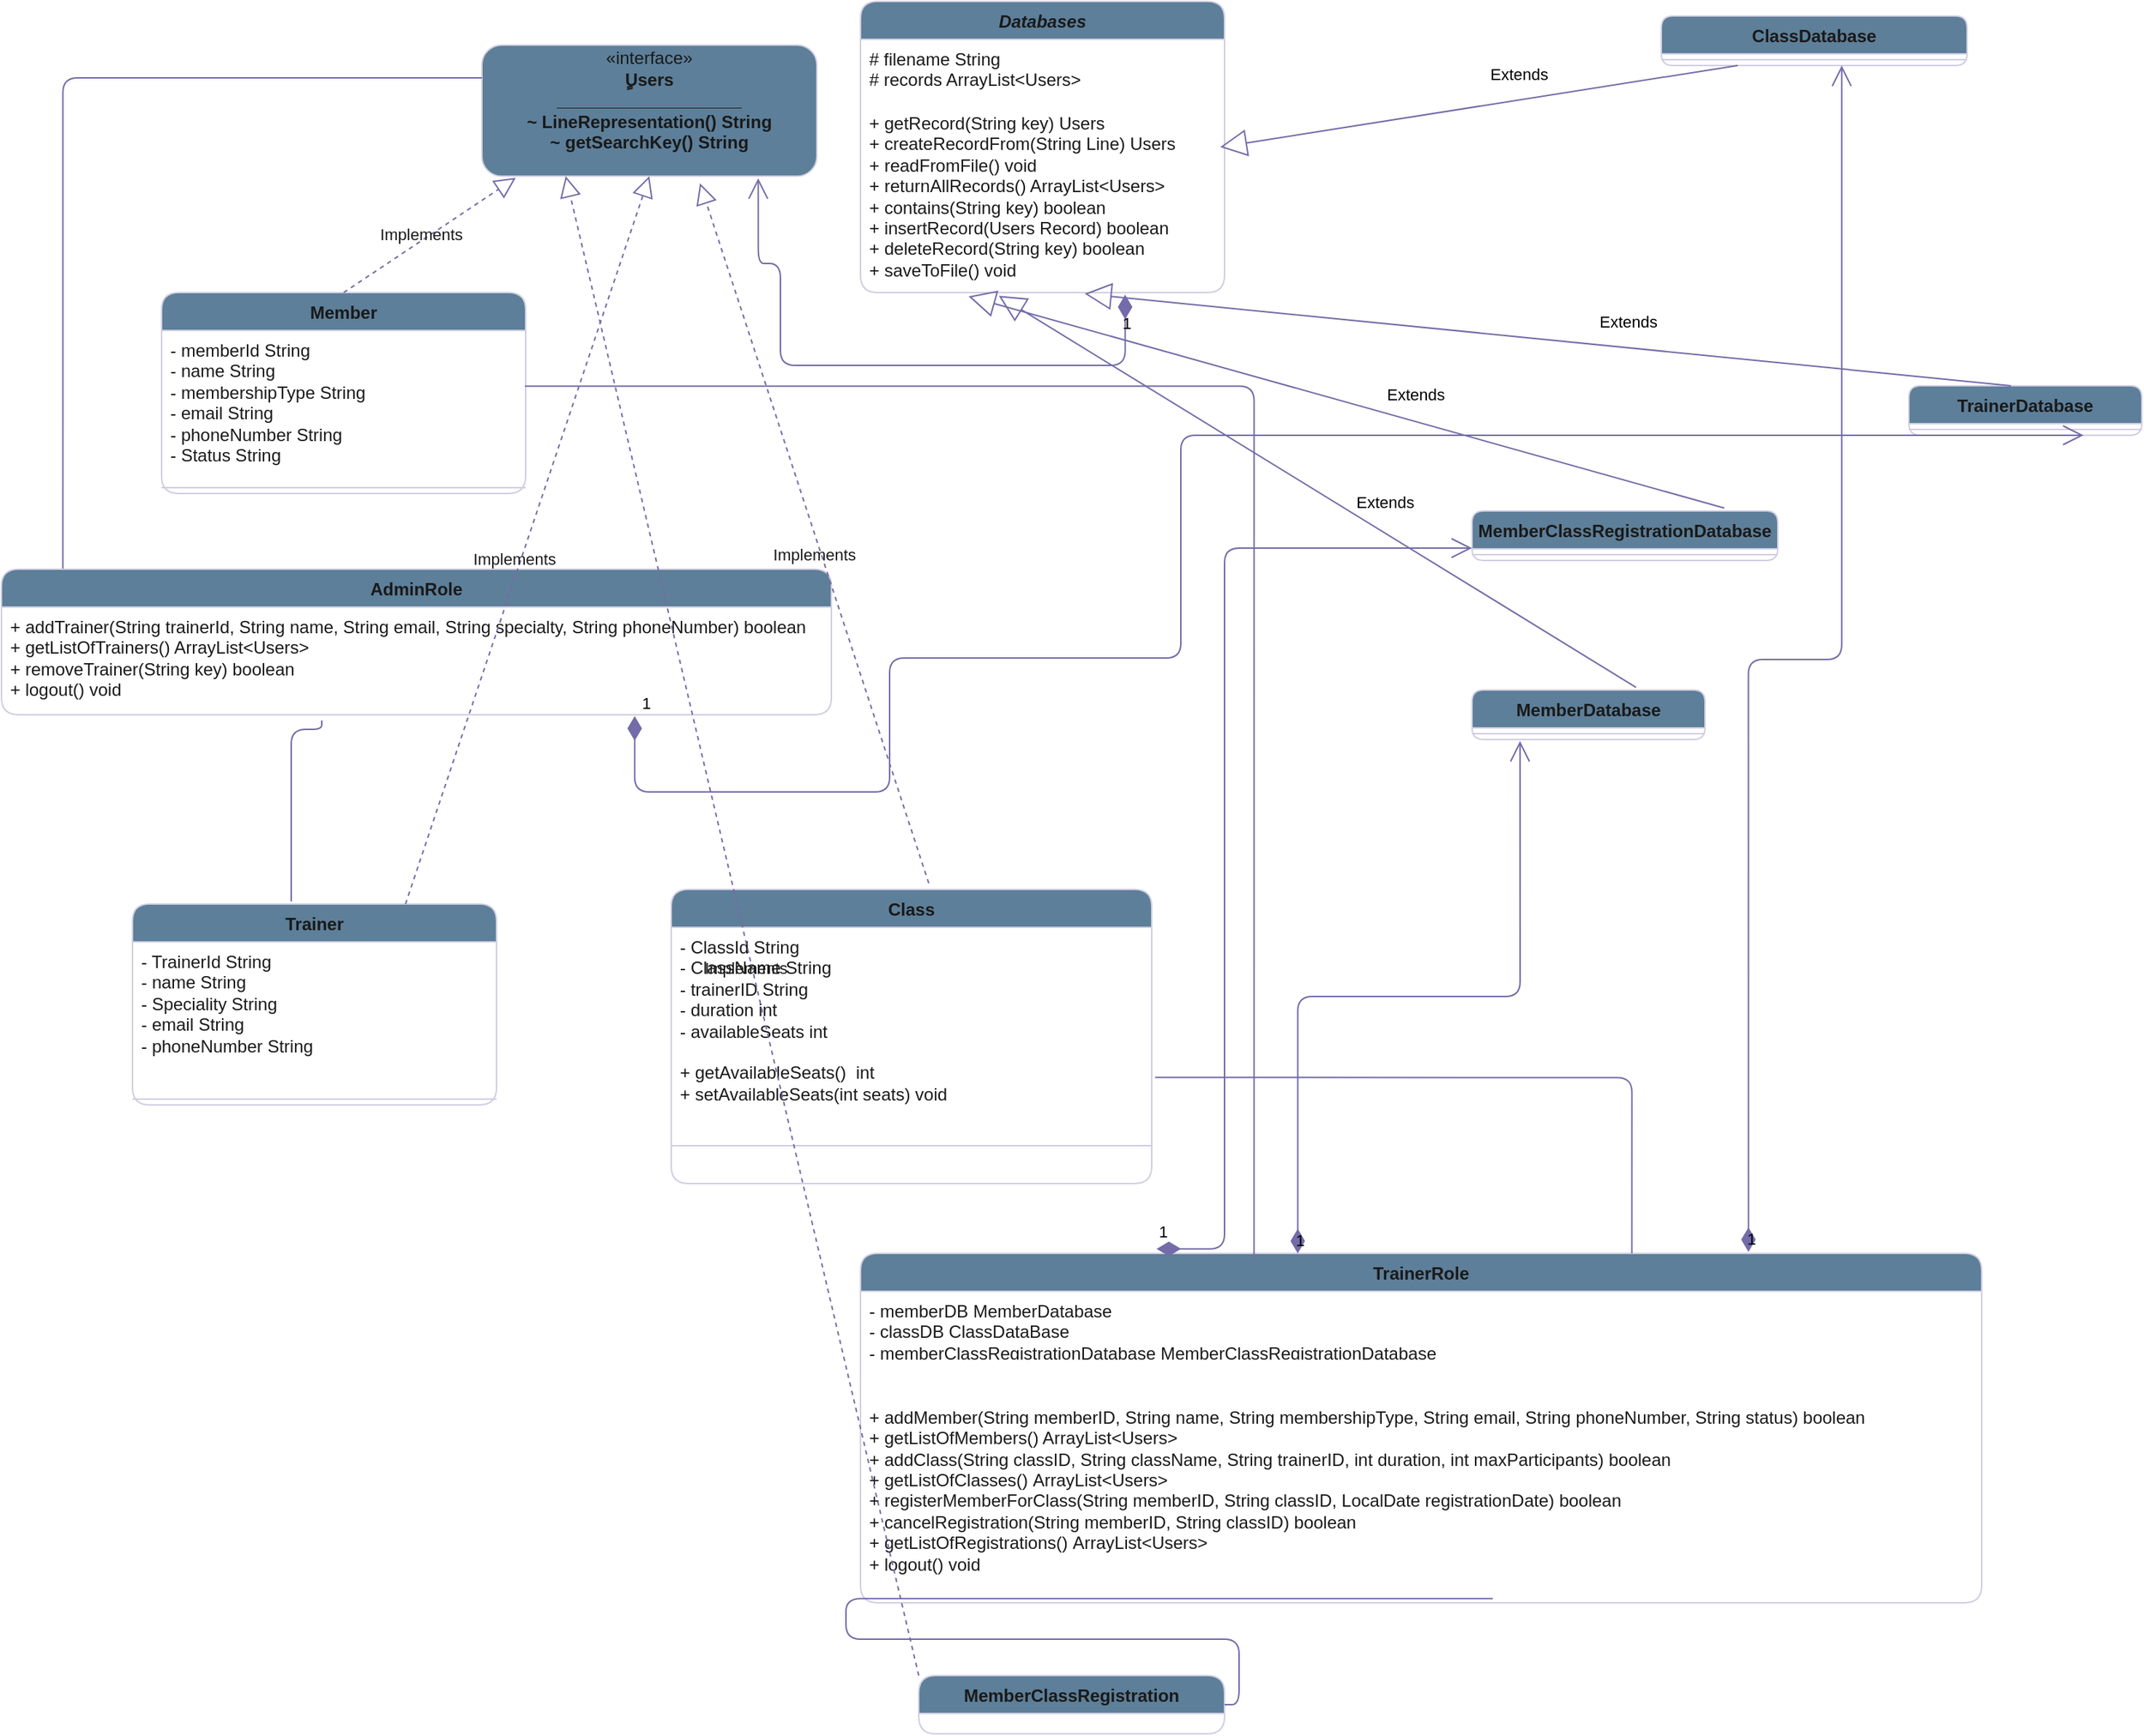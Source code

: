 <mxfile version="24.8.3">
  <diagram name="Page-1" id="GBvZovzZ761G-Sn3_NBX">
    <mxGraphModel dx="1615" dy="866" grid="1" gridSize="10" guides="1" tooltips="1" connect="1" arrows="1" fold="1" page="1" pageScale="1" pageWidth="690" pageHeight="980" math="0" shadow="0">
      <root>
        <mxCell id="0" />
        <mxCell id="1" parent="0" />
        <mxCell id="wkQZCTjSflvW311MaaPl-1" value="Member" style="swimlane;fontStyle=1;align=center;verticalAlign=top;childLayout=stackLayout;horizontal=1;startSize=26;horizontalStack=0;resizeParent=1;resizeParentMax=0;resizeLast=0;collapsible=1;marginBottom=0;whiteSpace=wrap;html=1;labelBackgroundColor=none;fillColor=#5D7F99;strokeColor=#D0CEE2;fontColor=#1A1A1A;rounded=1;" vertex="1" parent="1">
          <mxGeometry x="110" y="200" width="250" height="138" as="geometry" />
        </mxCell>
        <mxCell id="wkQZCTjSflvW311MaaPl-2" value="- memberId String&lt;div&gt;- name String&lt;div&gt;- membershipType String&lt;div&gt;- email String&lt;/div&gt;&lt;div&gt;- phoneNumber String&lt;div&gt;- Status String&lt;div&gt;&lt;br&gt;&lt;/div&gt;&lt;/div&gt;&lt;div&gt;&lt;br&gt;&lt;/div&gt;&lt;/div&gt;&lt;/div&gt;&lt;/div&gt;" style="text;strokeColor=none;fillColor=none;align=left;verticalAlign=top;spacingLeft=4;spacingRight=4;overflow=hidden;rotatable=0;points=[[0,0.5],[1,0.5]];portConstraint=eastwest;whiteSpace=wrap;html=1;labelBackgroundColor=none;fontColor=#1A1A1A;rounded=1;" vertex="1" parent="wkQZCTjSflvW311MaaPl-1">
          <mxGeometry y="26" width="250" height="104" as="geometry" />
        </mxCell>
        <mxCell id="wkQZCTjSflvW311MaaPl-3" value="" style="line;strokeWidth=1;fillColor=none;align=left;verticalAlign=middle;spacingTop=-1;spacingLeft=3;spacingRight=3;rotatable=0;labelPosition=right;points=[];portConstraint=eastwest;strokeColor=#D0CEE2;labelBackgroundColor=none;fontColor=#1A1A1A;rounded=1;" vertex="1" parent="wkQZCTjSflvW311MaaPl-1">
          <mxGeometry y="130" width="250" height="8" as="geometry" />
        </mxCell>
        <mxCell id="wkQZCTjSflvW311MaaPl-5" value="«interface»&lt;br&gt;&lt;b&gt;ٍUsers&lt;/b&gt;&lt;div&gt;&lt;b&gt;___________________&lt;/b&gt;&lt;/div&gt;&lt;div&gt;&lt;b&gt;~ LineRepresentation() String&lt;/b&gt;&lt;/div&gt;&lt;div&gt;&lt;b&gt;~ getSearchKey() String&lt;/b&gt;&lt;/div&gt;&lt;div&gt;&lt;br&gt;&lt;/div&gt;" style="html=1;whiteSpace=wrap;labelBackgroundColor=none;fillColor=#5D7F99;strokeColor=#D0CEE2;fontColor=#1A1A1A;rounded=1;" vertex="1" parent="1">
          <mxGeometry x="330" y="30" width="230" height="90" as="geometry" />
        </mxCell>
        <mxCell id="wkQZCTjSflvW311MaaPl-7" value="" style="endArrow=block;dashed=1;endFill=0;endSize=12;html=1;rounded=1;entryX=0.101;entryY=1.013;entryDx=0;entryDy=0;entryPerimeter=0;exitX=0.5;exitY=0;exitDx=0;exitDy=0;labelBackgroundColor=none;strokeColor=#736CA8;fontColor=default;" edge="1" parent="1" source="wkQZCTjSflvW311MaaPl-1" target="wkQZCTjSflvW311MaaPl-5">
          <mxGeometry width="160" relative="1" as="geometry">
            <mxPoint x="170" y="160" as="sourcePoint" />
            <mxPoint x="330" y="160" as="targetPoint" />
          </mxGeometry>
        </mxCell>
        <mxCell id="wkQZCTjSflvW311MaaPl-8" value="Implements" style="edgeLabel;html=1;align=center;verticalAlign=middle;resizable=0;points=[];labelBackgroundColor=none;fontColor=#1A1A1A;rounded=1;" vertex="1" connectable="0" parent="wkQZCTjSflvW311MaaPl-7">
          <mxGeometry x="-0.055" y="4" relative="1" as="geometry">
            <mxPoint x="-1" as="offset" />
          </mxGeometry>
        </mxCell>
        <mxCell id="wkQZCTjSflvW311MaaPl-13" value="&lt;i&gt;Databases&lt;/i&gt;" style="swimlane;fontStyle=1;align=center;verticalAlign=top;childLayout=stackLayout;horizontal=1;startSize=26;horizontalStack=0;resizeParent=1;resizeParentMax=0;resizeLast=0;collapsible=1;marginBottom=0;whiteSpace=wrap;html=1;labelBackgroundColor=none;fillColor=#5D7F99;strokeColor=#D0CEE2;fontColor=#1A1A1A;rounded=1;" vertex="1" parent="1">
          <mxGeometry x="590" width="250" height="200" as="geometry" />
        </mxCell>
        <mxCell id="wkQZCTjSflvW311MaaPl-14" value="# filename String&lt;div&gt;# records ArrayList&amp;lt;Users&amp;gt;&lt;/div&gt;" style="text;strokeColor=none;fillColor=none;align=left;verticalAlign=top;spacingLeft=4;spacingRight=4;overflow=hidden;rotatable=0;points=[[0,0.5],[1,0.5]];portConstraint=eastwest;whiteSpace=wrap;html=1;labelBackgroundColor=none;fontColor=#1A1A1A;rounded=1;" vertex="1" parent="wkQZCTjSflvW311MaaPl-13">
          <mxGeometry y="26" width="250" height="44" as="geometry" />
        </mxCell>
        <mxCell id="wkQZCTjSflvW311MaaPl-16" value="+ getRecord(String key) Users&lt;div&gt;+ createRecordFrom(String Line) Users&lt;/div&gt;&lt;div&gt;+ readFromFile() void&lt;/div&gt;&lt;div&gt;+ returnAllRecords() ArrayList&amp;lt;Users&amp;gt;&lt;/div&gt;&lt;div&gt;+ contains(String key) boolean&lt;/div&gt;&lt;div&gt;+ insertRecord(Users Record) boolean&lt;/div&gt;&lt;div&gt;+ deleteRecord(String key) boolean&lt;/div&gt;&lt;div&gt;+ saveToFile() void&lt;/div&gt;&lt;div&gt;&lt;br&gt;&lt;/div&gt;" style="text;strokeColor=none;fillColor=none;align=left;verticalAlign=top;spacingLeft=4;spacingRight=4;overflow=hidden;rotatable=0;points=[[0,0.5],[1,0.5]];portConstraint=eastwest;whiteSpace=wrap;html=1;labelBackgroundColor=none;fontColor=#1A1A1A;rounded=1;" vertex="1" parent="wkQZCTjSflvW311MaaPl-13">
          <mxGeometry y="70" width="250" height="130" as="geometry" />
        </mxCell>
        <mxCell id="wkQZCTjSflvW311MaaPl-22" value="1" style="endArrow=open;html=1;endSize=12;startArrow=diamondThin;startSize=14;startFill=1;edgeStyle=orthogonalEdgeStyle;align=left;verticalAlign=bottom;rounded=1;entryX=0.825;entryY=1.016;entryDx=0;entryDy=0;entryPerimeter=0;exitX=0.727;exitY=1.011;exitDx=0;exitDy=0;exitPerimeter=0;labelBackgroundColor=none;strokeColor=#736CA8;fontColor=default;" edge="1" parent="1" source="wkQZCTjSflvW311MaaPl-16" target="wkQZCTjSflvW311MaaPl-5">
          <mxGeometry x="-0.757" y="-20" relative="1" as="geometry">
            <mxPoint x="810" y="250" as="sourcePoint" />
            <mxPoint x="520" y="170" as="targetPoint" />
            <Array as="points">
              <mxPoint x="772" y="250" />
              <mxPoint x="535" y="250" />
              <mxPoint x="535" y="180" />
              <mxPoint x="520" y="180" />
            </Array>
            <mxPoint as="offset" />
          </mxGeometry>
        </mxCell>
        <mxCell id="wkQZCTjSflvW311MaaPl-23" value="MemberClassRegistrationDatabase" style="swimlane;fontStyle=1;align=center;verticalAlign=top;childLayout=stackLayout;horizontal=1;startSize=26;horizontalStack=0;resizeParent=1;resizeParentMax=0;resizeLast=0;collapsible=1;marginBottom=0;whiteSpace=wrap;html=1;labelBackgroundColor=none;fillColor=#5D7F99;strokeColor=#D0CEE2;fontColor=#1A1A1A;rounded=1;" vertex="1" parent="1">
          <mxGeometry x="1010" y="350" width="210" height="34" as="geometry" />
        </mxCell>
        <mxCell id="wkQZCTjSflvW311MaaPl-25" value="" style="line;strokeWidth=1;fillColor=none;align=left;verticalAlign=middle;spacingTop=-1;spacingLeft=3;spacingRight=3;rotatable=0;labelPosition=right;points=[];portConstraint=eastwest;strokeColor=#D0CEE2;labelBackgroundColor=none;fontColor=#1A1A1A;rounded=1;" vertex="1" parent="wkQZCTjSflvW311MaaPl-23">
          <mxGeometry y="26" width="210" height="8" as="geometry" />
        </mxCell>
        <mxCell id="wkQZCTjSflvW311MaaPl-27" value="Extends" style="endArrow=block;endSize=16;endFill=0;html=1;rounded=1;exitX=0.825;exitY=-0.059;exitDx=0;exitDy=0;exitPerimeter=0;entryX=0.297;entryY=1.02;entryDx=0;entryDy=0;entryPerimeter=0;labelBackgroundColor=none;strokeColor=#736CA8;fontColor=default;" edge="1" parent="1" source="wkQZCTjSflvW311MaaPl-23" target="wkQZCTjSflvW311MaaPl-16">
          <mxGeometry x="-0.166" y="-18" width="160" relative="1" as="geometry">
            <mxPoint x="580" y="268.64" as="sourcePoint" />
            <mxPoint x="740" y="268.64" as="targetPoint" />
            <mxPoint as="offset" />
          </mxGeometry>
        </mxCell>
        <mxCell id="wkQZCTjSflvW311MaaPl-28" value="TrainerDatabase" style="swimlane;fontStyle=1;align=center;verticalAlign=top;childLayout=stackLayout;horizontal=1;startSize=26;horizontalStack=0;resizeParent=1;resizeParentMax=0;resizeLast=0;collapsible=1;marginBottom=0;whiteSpace=wrap;html=1;labelBackgroundColor=none;fillColor=#5D7F99;strokeColor=#D0CEE2;fontColor=#1A1A1A;rounded=1;" vertex="1" parent="1">
          <mxGeometry x="1310" y="264" width="160" height="34" as="geometry" />
        </mxCell>
        <mxCell id="wkQZCTjSflvW311MaaPl-29" value="" style="line;strokeWidth=1;fillColor=none;align=left;verticalAlign=middle;spacingTop=-1;spacingLeft=3;spacingRight=3;rotatable=0;labelPosition=right;points=[];portConstraint=eastwest;strokeColor=#D0CEE2;labelBackgroundColor=none;fontColor=#1A1A1A;rounded=1;" vertex="1" parent="wkQZCTjSflvW311MaaPl-28">
          <mxGeometry y="26" width="160" height="8" as="geometry" />
        </mxCell>
        <mxCell id="wkQZCTjSflvW311MaaPl-30" value="Extends" style="endArrow=block;endSize=16;endFill=0;html=1;rounded=1;exitX=0.438;exitY=0;exitDx=0;exitDy=0;exitPerimeter=0;entryX=0.616;entryY=1.006;entryDx=0;entryDy=0;entryPerimeter=0;labelBackgroundColor=none;strokeColor=#736CA8;fontColor=default;" edge="1" parent="1" source="wkQZCTjSflvW311MaaPl-28" target="wkQZCTjSflvW311MaaPl-16">
          <mxGeometry x="-0.166" y="-18" width="160" relative="1" as="geometry">
            <mxPoint x="674" y="316.5" as="sourcePoint" />
            <mxPoint x="756" y="221.5" as="targetPoint" />
            <mxPoint as="offset" />
          </mxGeometry>
        </mxCell>
        <mxCell id="wkQZCTjSflvW311MaaPl-31" value="MemberDatabase" style="swimlane;fontStyle=1;align=center;verticalAlign=top;childLayout=stackLayout;horizontal=1;startSize=26;horizontalStack=0;resizeParent=1;resizeParentMax=0;resizeLast=0;collapsible=1;marginBottom=0;whiteSpace=wrap;html=1;labelBackgroundColor=none;fillColor=#5D7F99;strokeColor=#D0CEE2;fontColor=#1A1A1A;rounded=1;" vertex="1" parent="1">
          <mxGeometry x="1010" y="473" width="160" height="34" as="geometry" />
        </mxCell>
        <mxCell id="wkQZCTjSflvW311MaaPl-32" value="" style="line;strokeWidth=1;fillColor=none;align=left;verticalAlign=middle;spacingTop=-1;spacingLeft=3;spacingRight=3;rotatable=0;labelPosition=right;points=[];portConstraint=eastwest;strokeColor=#D0CEE2;labelBackgroundColor=none;fontColor=#1A1A1A;rounded=1;" vertex="1" parent="wkQZCTjSflvW311MaaPl-31">
          <mxGeometry y="26" width="160" height="8" as="geometry" />
        </mxCell>
        <mxCell id="wkQZCTjSflvW311MaaPl-33" value="Extends" style="endArrow=block;endSize=16;endFill=0;html=1;rounded=1;exitX=0.704;exitY=-0.054;exitDx=0;exitDy=0;exitPerimeter=0;entryX=0.38;entryY=1.017;entryDx=0;entryDy=0;entryPerimeter=0;labelBackgroundColor=none;strokeColor=#736CA8;fontColor=default;" edge="1" parent="1" source="wkQZCTjSflvW311MaaPl-31" target="wkQZCTjSflvW311MaaPl-16">
          <mxGeometry x="-0.166" y="-18" width="160" relative="1" as="geometry">
            <mxPoint x="610" y="380" as="sourcePoint" />
            <mxPoint x="692" y="285" as="targetPoint" />
            <mxPoint as="offset" />
          </mxGeometry>
        </mxCell>
        <mxCell id="wkQZCTjSflvW311MaaPl-34" value="ClassDatabase" style="swimlane;fontStyle=1;align=center;verticalAlign=top;childLayout=stackLayout;horizontal=1;startSize=26;horizontalStack=0;resizeParent=1;resizeParentMax=0;resizeLast=0;collapsible=1;marginBottom=0;whiteSpace=wrap;html=1;labelBackgroundColor=none;fillColor=#5D7F99;strokeColor=#D0CEE2;fontColor=#1A1A1A;rounded=1;" vertex="1" parent="1">
          <mxGeometry x="1140" y="10" width="210" height="34" as="geometry" />
        </mxCell>
        <mxCell id="wkQZCTjSflvW311MaaPl-35" value="" style="line;strokeWidth=1;fillColor=none;align=left;verticalAlign=middle;spacingTop=-1;spacingLeft=3;spacingRight=3;rotatable=0;labelPosition=right;points=[];portConstraint=eastwest;strokeColor=#D0CEE2;labelBackgroundColor=none;fontColor=#1A1A1A;rounded=1;" vertex="1" parent="wkQZCTjSflvW311MaaPl-34">
          <mxGeometry y="26" width="210" height="8" as="geometry" />
        </mxCell>
        <mxCell id="wkQZCTjSflvW311MaaPl-36" value="Extends" style="endArrow=block;endSize=16;endFill=0;html=1;rounded=1;exitX=0.25;exitY=1;exitDx=0;exitDy=0;entryX=0.988;entryY=0.231;entryDx=0;entryDy=0;entryPerimeter=0;labelBackgroundColor=none;strokeColor=#736CA8;fontColor=default;" edge="1" parent="1" source="wkQZCTjSflvW311MaaPl-34" target="wkQZCTjSflvW311MaaPl-16">
          <mxGeometry x="-0.166" y="-18" width="160" relative="1" as="geometry">
            <mxPoint x="469" y="230" as="sourcePoint" />
            <mxPoint x="1000" y="90" as="targetPoint" />
            <mxPoint as="offset" />
          </mxGeometry>
        </mxCell>
        <mxCell id="wkQZCTjSflvW311MaaPl-38" value="AdminRole" style="swimlane;fontStyle=1;align=center;verticalAlign=top;childLayout=stackLayout;horizontal=1;startSize=26;horizontalStack=0;resizeParent=1;resizeParentMax=0;resizeLast=0;collapsible=1;marginBottom=0;whiteSpace=wrap;html=1;labelBackgroundColor=none;fillColor=#5D7F99;strokeColor=#D0CEE2;fontColor=#1A1A1A;rounded=1;" vertex="1" parent="1">
          <mxGeometry y="390" width="570" height="100" as="geometry" />
        </mxCell>
        <mxCell id="wkQZCTjSflvW311MaaPl-40" value="+ addTrainer(String trainerId, String name, String email, String specialty, String phoneNumber) boolean&lt;div&gt;+ getListOfTrainers() ArrayList&amp;lt;Users&amp;gt;&amp;nbsp;&lt;/div&gt;&lt;div&gt;+ removeTrainer(String key) boolean&lt;/div&gt;&lt;div&gt;+ logout() void&lt;/div&gt;&lt;div&gt;&lt;br&gt;&lt;/div&gt;" style="text;strokeColor=none;fillColor=none;align=left;verticalAlign=top;spacingLeft=4;spacingRight=4;overflow=hidden;rotatable=0;points=[[0,0.5],[1,0.5]];portConstraint=eastwest;whiteSpace=wrap;html=1;labelBackgroundColor=none;fontColor=#1A1A1A;rounded=1;" vertex="1" parent="wkQZCTjSflvW311MaaPl-38">
          <mxGeometry y="26" width="570" height="74" as="geometry" />
        </mxCell>
        <mxCell id="wkQZCTjSflvW311MaaPl-41" value="1" style="endArrow=open;html=1;endSize=12;startArrow=diamondThin;startSize=14;startFill=1;edgeStyle=orthogonalEdgeStyle;align=left;verticalAlign=bottom;rounded=1;entryX=0.75;entryY=1;entryDx=0;entryDy=0;exitX=0.763;exitY=1.012;exitDx=0;exitDy=0;exitPerimeter=0;labelBackgroundColor=none;strokeColor=#736CA8;fontColor=default;" edge="1" parent="1" source="wkQZCTjSflvW311MaaPl-40" target="wkQZCTjSflvW311MaaPl-28">
          <mxGeometry x="-1" y="3" relative="1" as="geometry">
            <mxPoint x="330" y="450" as="sourcePoint" />
            <mxPoint x="550" y="350" as="targetPoint" />
            <Array as="points">
              <mxPoint x="435" y="543" />
              <mxPoint x="610" y="543" />
              <mxPoint x="610" y="451" />
              <mxPoint x="810" y="451" />
            </Array>
          </mxGeometry>
        </mxCell>
        <mxCell id="wkQZCTjSflvW311MaaPl-43" value="" style="endArrow=none;html=1;edgeStyle=orthogonalEdgeStyle;rounded=1;entryX=0.074;entryY=-0.004;entryDx=0;entryDy=0;entryPerimeter=0;exitX=0;exitY=0.25;exitDx=0;exitDy=0;labelBackgroundColor=none;strokeColor=#736CA8;fontColor=default;" edge="1" parent="1" source="wkQZCTjSflvW311MaaPl-5" target="wkQZCTjSflvW311MaaPl-38">
          <mxGeometry relative="1" as="geometry">
            <mxPoint x="90" y="10" as="sourcePoint" />
            <mxPoint x="170" y="370" as="targetPoint" />
          </mxGeometry>
        </mxCell>
        <mxCell id="wkQZCTjSflvW311MaaPl-51" value="TrainerRole" style="swimlane;fontStyle=1;align=center;verticalAlign=top;childLayout=stackLayout;horizontal=1;startSize=26;horizontalStack=0;resizeParent=1;resizeParentMax=0;resizeLast=0;collapsible=1;marginBottom=0;whiteSpace=wrap;html=1;labelBackgroundColor=none;fillColor=#5D7F99;strokeColor=#D0CEE2;fontColor=#1A1A1A;rounded=1;" vertex="1" parent="1">
          <mxGeometry x="590" y="860" width="770" height="240" as="geometry" />
        </mxCell>
        <mxCell id="wkQZCTjSflvW311MaaPl-52" value="- memberDB MemberDatabase&lt;div&gt;- classDB ClassDataBase&lt;/div&gt;&lt;div&gt;-&amp;nbsp;memberClassRegistrationDatabase&amp;nbsp;MemberClassRegistrationDatabase&lt;/div&gt;&lt;div&gt;&lt;br&gt;&lt;/div&gt;" style="text;strokeColor=none;fillColor=none;align=left;verticalAlign=top;spacingLeft=4;spacingRight=4;overflow=hidden;rotatable=0;points=[[0,0.5],[1,0.5]];portConstraint=eastwest;whiteSpace=wrap;html=1;labelBackgroundColor=none;fontColor=#1A1A1A;rounded=1;" vertex="1" parent="wkQZCTjSflvW311MaaPl-51">
          <mxGeometry y="26" width="770" height="44" as="geometry" />
        </mxCell>
        <mxCell id="wkQZCTjSflvW311MaaPl-53" value="&lt;div&gt;&lt;br&gt;&lt;/div&gt;&lt;div&gt;&lt;br&gt;&lt;/div&gt;+ addMember(String memberID, String name, String membershipType, String email, String phoneNumber, String status) boolean&amp;nbsp;&lt;div&gt;+ getListOfMembers() ArrayList&amp;lt;Users&amp;gt;&lt;/div&gt;&lt;div&gt;+ addClass(String classID, String className, String trainerID, int duration, int maxParticipants) boolean&lt;/div&gt;&lt;div&gt;+ getListOfClasses()&amp;nbsp;ArrayList&amp;lt;Users&amp;gt;&lt;/div&gt;&lt;div&gt;+ registerMemberForClass(String memberID, String classID, LocalDate registrationDate) boolean&lt;/div&gt;&lt;div&gt;+ cancelRegistration(String memberID, String classID) boolean&lt;span style=&quot;white-space: pre;&quot;&gt;&#x9;&lt;/span&gt;&lt;/div&gt;&lt;div&gt;+ getListOfRegistrations()&amp;nbsp;ArrayList&amp;lt;Users&amp;gt;&lt;/div&gt;&lt;div&gt;+ logout() void&lt;/div&gt;&lt;div&gt;&lt;br&gt;&lt;/div&gt;" style="text;strokeColor=none;fillColor=none;align=left;verticalAlign=top;spacingLeft=4;spacingRight=4;overflow=hidden;rotatable=0;points=[[0,0.5],[1,0.5]];portConstraint=eastwest;whiteSpace=wrap;html=1;labelBackgroundColor=none;fontColor=#1A1A1A;rounded=1;" vertex="1" parent="wkQZCTjSflvW311MaaPl-51">
          <mxGeometry y="70" width="770" height="170" as="geometry" />
        </mxCell>
        <mxCell id="wkQZCTjSflvW311MaaPl-54" value="1" style="endArrow=open;html=1;endSize=12;startArrow=diamondThin;startSize=14;startFill=1;edgeStyle=orthogonalEdgeStyle;align=left;verticalAlign=bottom;rounded=1;exitX=0.264;exitY=-0.013;exitDx=0;exitDy=0;exitPerimeter=0;entryX=0;entryY=0.75;entryDx=0;entryDy=0;labelBackgroundColor=none;strokeColor=#736CA8;fontColor=default;" edge="1" parent="1" source="wkQZCTjSflvW311MaaPl-51" target="wkQZCTjSflvW311MaaPl-23">
          <mxGeometry x="-1" y="3" relative="1" as="geometry">
            <mxPoint x="220" y="540" as="sourcePoint" />
            <mxPoint x="910" y="370" as="targetPoint" />
            <Array as="points">
              <mxPoint x="840" y="857" />
              <mxPoint x="840" y="376" />
            </Array>
          </mxGeometry>
        </mxCell>
        <mxCell id="wkQZCTjSflvW311MaaPl-55" value="1" style="endArrow=open;html=1;endSize=12;startArrow=diamondThin;startSize=14;startFill=1;edgeStyle=orthogonalEdgeStyle;align=left;verticalAlign=bottom;rounded=1;exitX=0.792;exitY=-0.004;exitDx=0;exitDy=0;exitPerimeter=0;entryX=0.59;entryY=1;entryDx=0;entryDy=0;entryPerimeter=0;labelBackgroundColor=none;strokeColor=#736CA8;fontColor=default;" edge="1" parent="1" source="wkQZCTjSflvW311MaaPl-51" target="wkQZCTjSflvW311MaaPl-35">
          <mxGeometry x="-1" y="3" relative="1" as="geometry">
            <mxPoint x="650" y="520" as="sourcePoint" />
            <mxPoint x="440" y="350" as="targetPoint" />
          </mxGeometry>
        </mxCell>
        <mxCell id="wkQZCTjSflvW311MaaPl-56" value="1" style="endArrow=open;html=1;endSize=12;startArrow=diamondThin;startSize=14;startFill=1;edgeStyle=orthogonalEdgeStyle;align=left;verticalAlign=bottom;rounded=1;exitX=0.39;exitY=0;exitDx=0;exitDy=0;exitPerimeter=0;entryX=0.206;entryY=1.125;entryDx=0;entryDy=0;entryPerimeter=0;labelBackgroundColor=none;strokeColor=#736CA8;fontColor=default;" edge="1" parent="1" source="wkQZCTjSflvW311MaaPl-51" target="wkQZCTjSflvW311MaaPl-32">
          <mxGeometry x="-1" y="3" relative="1" as="geometry">
            <mxPoint x="320" y="510" as="sourcePoint" />
            <mxPoint x="720" y="420" as="targetPoint" />
          </mxGeometry>
        </mxCell>
        <mxCell id="wkQZCTjSflvW311MaaPl-57" value="Trainer" style="swimlane;fontStyle=1;align=center;verticalAlign=top;childLayout=stackLayout;horizontal=1;startSize=26;horizontalStack=0;resizeParent=1;resizeParentMax=0;resizeLast=0;collapsible=1;marginBottom=0;whiteSpace=wrap;html=1;labelBackgroundColor=none;fillColor=#5D7F99;strokeColor=#D0CEE2;fontColor=#1A1A1A;rounded=1;" vertex="1" parent="1">
          <mxGeometry x="90" y="620" width="250" height="138" as="geometry" />
        </mxCell>
        <mxCell id="wkQZCTjSflvW311MaaPl-58" value="- TrainerId String&lt;div&gt;- name String&lt;div&gt;- Speciality String&lt;div&gt;- email String&lt;/div&gt;&lt;div&gt;- phoneNumber String&lt;div&gt;&lt;div&gt;&lt;br&gt;&lt;/div&gt;&lt;/div&gt;&lt;div&gt;&lt;br&gt;&lt;/div&gt;&lt;/div&gt;&lt;/div&gt;&lt;/div&gt;" style="text;strokeColor=none;fillColor=none;align=left;verticalAlign=top;spacingLeft=4;spacingRight=4;overflow=hidden;rotatable=0;points=[[0,0.5],[1,0.5]];portConstraint=eastwest;whiteSpace=wrap;html=1;labelBackgroundColor=none;fontColor=#1A1A1A;rounded=1;" vertex="1" parent="wkQZCTjSflvW311MaaPl-57">
          <mxGeometry y="26" width="250" height="104" as="geometry" />
        </mxCell>
        <mxCell id="wkQZCTjSflvW311MaaPl-59" value="" style="line;strokeWidth=1;fillColor=none;align=left;verticalAlign=middle;spacingTop=-1;spacingLeft=3;spacingRight=3;rotatable=0;labelPosition=right;points=[];portConstraint=eastwest;strokeColor=#D0CEE2;labelBackgroundColor=none;fontColor=#1A1A1A;rounded=1;" vertex="1" parent="wkQZCTjSflvW311MaaPl-57">
          <mxGeometry y="130" width="250" height="8" as="geometry" />
        </mxCell>
        <mxCell id="wkQZCTjSflvW311MaaPl-60" value="" style="endArrow=block;dashed=1;endFill=0;endSize=12;html=1;rounded=1;entryX=0.5;entryY=1;entryDx=0;entryDy=0;exitX=0.75;exitY=0;exitDx=0;exitDy=0;labelBackgroundColor=none;strokeColor=#736CA8;fontColor=default;" edge="1" parent="1" source="wkQZCTjSflvW311MaaPl-57" target="wkQZCTjSflvW311MaaPl-5">
          <mxGeometry width="160" relative="1" as="geometry">
            <mxPoint x="260" y="599" as="sourcePoint" />
            <mxPoint x="378" y="520" as="targetPoint" />
          </mxGeometry>
        </mxCell>
        <mxCell id="wkQZCTjSflvW311MaaPl-61" value="Implements" style="edgeLabel;html=1;align=center;verticalAlign=middle;resizable=0;points=[];labelBackgroundColor=none;fontColor=#1A1A1A;rounded=1;" vertex="1" connectable="0" parent="wkQZCTjSflvW311MaaPl-60">
          <mxGeometry x="-0.055" y="4" relative="1" as="geometry">
            <mxPoint x="-1" as="offset" />
          </mxGeometry>
        </mxCell>
        <mxCell id="wkQZCTjSflvW311MaaPl-62" value="MemberClassRegistration" style="swimlane;fontStyle=1;align=center;verticalAlign=top;childLayout=stackLayout;horizontal=1;startSize=26;horizontalStack=0;resizeParent=1;resizeParentMax=0;resizeLast=0;collapsible=1;marginBottom=0;whiteSpace=wrap;html=1;labelBackgroundColor=none;fillColor=#5D7F99;strokeColor=#D0CEE2;fontColor=#1A1A1A;rounded=1;" vertex="1" parent="1">
          <mxGeometry x="630" y="1150" width="210" height="40" as="geometry" />
        </mxCell>
        <mxCell id="wkQZCTjSflvW311MaaPl-65" value="Class" style="swimlane;fontStyle=1;align=center;verticalAlign=top;childLayout=stackLayout;horizontal=1;startSize=26;horizontalStack=0;resizeParent=1;resizeParentMax=0;resizeLast=0;collapsible=1;marginBottom=0;whiteSpace=wrap;html=1;labelBackgroundColor=none;fillColor=#5D7F99;strokeColor=#D0CEE2;fontColor=#1A1A1A;rounded=1;" vertex="1" parent="1">
          <mxGeometry x="460" y="610" width="330" height="202" as="geometry" />
        </mxCell>
        <mxCell id="wkQZCTjSflvW311MaaPl-66" value="- ClassId String&lt;div&gt;- ClassName String&lt;div&gt;- trainerID String&lt;div&gt;- duration int&lt;/div&gt;&lt;div&gt;- availableSeats int&lt;/div&gt;&lt;div&gt;&lt;br&gt;&lt;/div&gt;&lt;div&gt;+ getAvailableSeats()&amp;nbsp; int&lt;/div&gt;&lt;div&gt;+ setAvailableSeats(int seats) void&lt;/div&gt;&lt;div&gt;&lt;br&gt;&lt;/div&gt;&lt;div&gt;&lt;br&gt;&lt;/div&gt;&lt;div&gt;&lt;br&gt;&lt;/div&gt;&lt;div&gt;&lt;br&gt;&lt;div&gt;&lt;div&gt;&lt;br&gt;&lt;/div&gt;&lt;/div&gt;&lt;div&gt;&lt;br&gt;&lt;/div&gt;&lt;/div&gt;&lt;/div&gt;&lt;/div&gt;" style="text;strokeColor=none;fillColor=none;align=left;verticalAlign=top;spacingLeft=4;spacingRight=4;overflow=hidden;rotatable=0;points=[[0,0.5],[1,0.5]];portConstraint=eastwest;whiteSpace=wrap;html=1;labelBackgroundColor=none;fontColor=#1A1A1A;rounded=1;" vertex="1" parent="wkQZCTjSflvW311MaaPl-65">
          <mxGeometry y="26" width="330" height="124" as="geometry" />
        </mxCell>
        <mxCell id="wkQZCTjSflvW311MaaPl-67" value="" style="line;strokeWidth=1;fillColor=none;align=left;verticalAlign=middle;spacingTop=-1;spacingLeft=3;spacingRight=3;rotatable=0;labelPosition=right;points=[];portConstraint=eastwest;strokeColor=#D0CEE2;labelBackgroundColor=none;fontColor=#1A1A1A;rounded=1;" vertex="1" parent="wkQZCTjSflvW311MaaPl-65">
          <mxGeometry y="150" width="330" height="52" as="geometry" />
        </mxCell>
        <mxCell id="wkQZCTjSflvW311MaaPl-68" value="" style="endArrow=block;dashed=1;endFill=0;endSize=12;html=1;rounded=1;entryX=0.651;entryY=1.054;entryDx=0;entryDy=0;exitX=0.536;exitY=-0.021;exitDx=0;exitDy=0;exitPerimeter=0;entryPerimeter=0;labelBackgroundColor=none;strokeColor=#736CA8;fontColor=default;" edge="1" parent="1" source="wkQZCTjSflvW311MaaPl-65" target="wkQZCTjSflvW311MaaPl-5">
          <mxGeometry width="160" relative="1" as="geometry">
            <mxPoint x="541.5" y="670" as="sourcePoint" />
            <mxPoint x="708.5" y="170" as="targetPoint" />
          </mxGeometry>
        </mxCell>
        <mxCell id="wkQZCTjSflvW311MaaPl-69" value="Implements" style="edgeLabel;html=1;align=center;verticalAlign=middle;resizable=0;points=[];labelBackgroundColor=none;fontColor=#1A1A1A;rounded=1;" vertex="1" connectable="0" parent="wkQZCTjSflvW311MaaPl-68">
          <mxGeometry x="-0.055" y="4" relative="1" as="geometry">
            <mxPoint x="-1" as="offset" />
          </mxGeometry>
        </mxCell>
        <mxCell id="wkQZCTjSflvW311MaaPl-70" value="" style="endArrow=block;dashed=1;endFill=0;endSize=12;html=1;rounded=1;entryX=0.25;entryY=1;entryDx=0;entryDy=0;exitX=0;exitY=0;exitDx=0;exitDy=0;labelBackgroundColor=none;strokeColor=#736CA8;fontColor=default;" edge="1" parent="1" source="wkQZCTjSflvW311MaaPl-62" target="wkQZCTjSflvW311MaaPl-5">
          <mxGeometry width="160" relative="1" as="geometry">
            <mxPoint x="477" y="1141" as="sourcePoint" />
            <mxPoint x="320" y="660" as="targetPoint" />
          </mxGeometry>
        </mxCell>
        <mxCell id="wkQZCTjSflvW311MaaPl-71" value="Implements" style="edgeLabel;html=1;align=center;verticalAlign=middle;resizable=0;points=[];labelBackgroundColor=none;fontColor=#1A1A1A;rounded=1;" vertex="1" connectable="0" parent="wkQZCTjSflvW311MaaPl-70">
          <mxGeometry x="-0.055" y="4" relative="1" as="geometry">
            <mxPoint x="-1" as="offset" />
          </mxGeometry>
        </mxCell>
        <mxCell id="wkQZCTjSflvW311MaaPl-75" value="" style="endArrow=none;html=1;edgeStyle=orthogonalEdgeStyle;rounded=1;entryX=0.386;entryY=1.052;entryDx=0;entryDy=0;entryPerimeter=0;exitX=0.436;exitY=-0.013;exitDx=0;exitDy=0;exitPerimeter=0;labelBackgroundColor=none;strokeColor=#736CA8;fontColor=default;" edge="1" parent="1" source="wkQZCTjSflvW311MaaPl-57" target="wkQZCTjSflvW311MaaPl-40">
          <mxGeometry relative="1" as="geometry">
            <mxPoint x="110" y="550" as="sourcePoint" />
            <mxPoint x="270" y="550" as="targetPoint" />
            <Array as="points">
              <mxPoint x="199" y="500" />
              <mxPoint x="220" y="500" />
            </Array>
          </mxGeometry>
        </mxCell>
        <mxCell id="wkQZCTjSflvW311MaaPl-78" value="" style="endArrow=none;html=1;edgeStyle=orthogonalEdgeStyle;rounded=1;exitX=0.998;exitY=0.368;exitDx=0;exitDy=0;exitPerimeter=0;entryX=0.351;entryY=0.02;entryDx=0;entryDy=0;entryPerimeter=0;labelBackgroundColor=none;strokeColor=#736CA8;fontColor=default;" edge="1" parent="1" source="wkQZCTjSflvW311MaaPl-2" target="wkQZCTjSflvW311MaaPl-51">
          <mxGeometry relative="1" as="geometry">
            <mxPoint x="560" y="338" as="sourcePoint" />
            <mxPoint x="720" y="338" as="targetPoint" />
          </mxGeometry>
        </mxCell>
        <mxCell id="wkQZCTjSflvW311MaaPl-81" value="" style="endArrow=none;html=1;edgeStyle=orthogonalEdgeStyle;rounded=1;exitX=1.007;exitY=0.832;exitDx=0;exitDy=0;exitPerimeter=0;entryX=0.688;entryY=0;entryDx=0;entryDy=0;entryPerimeter=0;labelBackgroundColor=none;strokeColor=#736CA8;fontColor=default;" edge="1" parent="1" source="wkQZCTjSflvW311MaaPl-66" target="wkQZCTjSflvW311MaaPl-51">
          <mxGeometry relative="1" as="geometry">
            <mxPoint x="980" y="758" as="sourcePoint" />
            <mxPoint x="1140" y="758" as="targetPoint" />
          </mxGeometry>
        </mxCell>
        <mxCell id="wkQZCTjSflvW311MaaPl-84" value="" style="endArrow=none;html=1;edgeStyle=orthogonalEdgeStyle;rounded=1;entryX=0.564;entryY=0.983;entryDx=0;entryDy=0;entryPerimeter=0;exitX=1;exitY=0.5;exitDx=0;exitDy=0;labelBackgroundColor=none;strokeColor=#736CA8;fontColor=default;" edge="1" parent="1" source="wkQZCTjSflvW311MaaPl-62" target="wkQZCTjSflvW311MaaPl-53">
          <mxGeometry relative="1" as="geometry">
            <mxPoint x="950" y="1220" as="sourcePoint" />
            <mxPoint x="1110" y="1220" as="targetPoint" />
          </mxGeometry>
        </mxCell>
      </root>
    </mxGraphModel>
  </diagram>
</mxfile>
